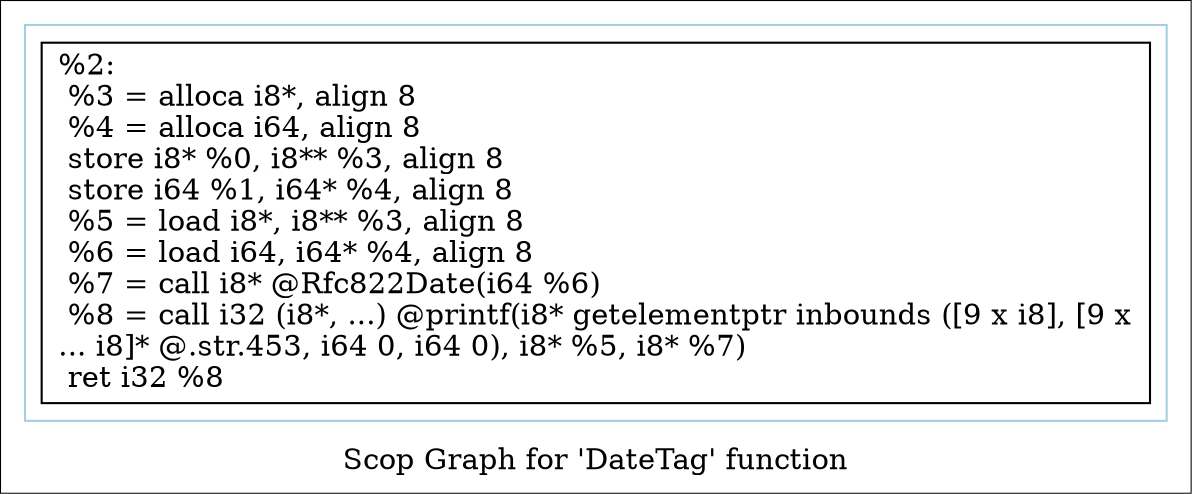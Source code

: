 digraph "Scop Graph for 'DateTag' function" {
	label="Scop Graph for 'DateTag' function";

	Node0x1b9be30 [shape=record,label="{%2:\l  %3 = alloca i8*, align 8\l  %4 = alloca i64, align 8\l  store i8* %0, i8** %3, align 8\l  store i64 %1, i64* %4, align 8\l  %5 = load i8*, i8** %3, align 8\l  %6 = load i64, i64* %4, align 8\l  %7 = call i8* @Rfc822Date(i64 %6)\l  %8 = call i32 (i8*, ...) @printf(i8* getelementptr inbounds ([9 x i8], [9 x\l... i8]* @.str.453, i64 0, i64 0), i8* %5, i8* %7)\l  ret i32 %8\l}"];
	colorscheme = "paired12"
        subgraph cluster_0x1bf2440 {
          label = "";
          style = solid;
          color = 1
          Node0x1b9be30;
        }
}
